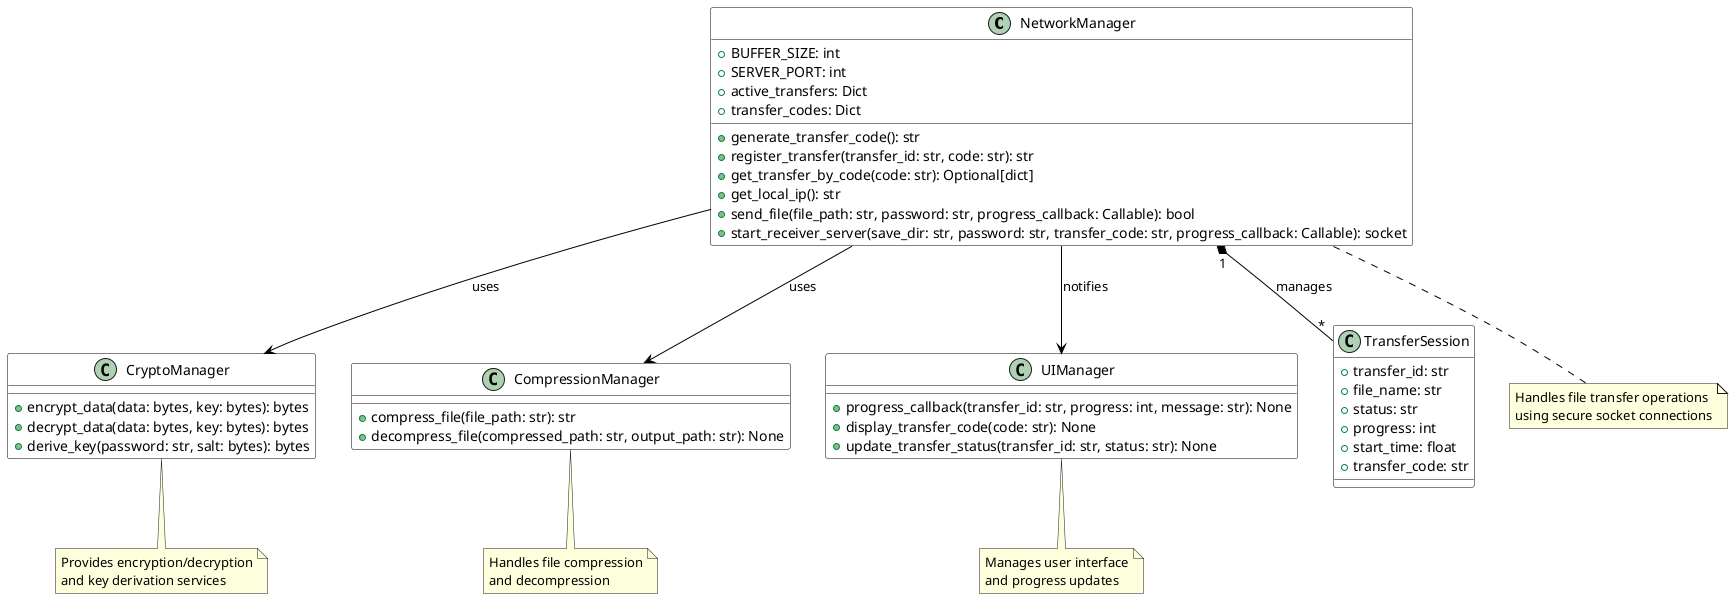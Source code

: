 @startuml Flux Application Architecture

!define DIRECTION top to bottom direction

skinparam class {
    BackgroundColor White
    ArrowColor Black
    BorderColor Black
}

class NetworkManager {
    + BUFFER_SIZE: int
    + SERVER_PORT: int
    + active_transfers: Dict
    + transfer_codes: Dict
    + generate_transfer_code(): str
    + register_transfer(transfer_id: str, code: str): str
    + get_transfer_by_code(code: str): Optional[dict]
    + get_local_ip(): str
    + send_file(file_path: str, password: str, progress_callback: Callable): bool
    + start_receiver_server(save_dir: str, password: str, transfer_code: str, progress_callback: Callable): socket
}

class CryptoManager {
    + encrypt_data(data: bytes, key: bytes): bytes
    + decrypt_data(data: bytes, key: bytes): bytes
    + derive_key(password: str, salt: bytes): bytes
}

class CompressionManager {
    + compress_file(file_path: str): str
    + decompress_file(compressed_path: str, output_path: str): None
}

class UIManager {
    + progress_callback(transfer_id: str, progress: int, message: str): None
    + display_transfer_code(code: str): None
    + update_transfer_status(transfer_id: str, status: str): None
}

class TransferSession {
    + transfer_id: str
    + file_name: str
    + status: str
    + progress: int
    + start_time: float
    + transfer_code: str
}

NetworkManager -down-> CryptoManager: uses
NetworkManager -down-> CompressionManager: uses
NetworkManager -down-> UIManager: notifies
NetworkManager "1" *-down- "*" TransferSession: manages

note bottom of NetworkManager
  Handles file transfer operations
  using secure socket connections
end note

note bottom of CryptoManager
  Provides encryption/decryption
  and key derivation services
end note

note bottom of CompressionManager
  Handles file compression
  and decompression
end note

note bottom of UIManager
  Manages user interface
  and progress updates
end note

@enduml